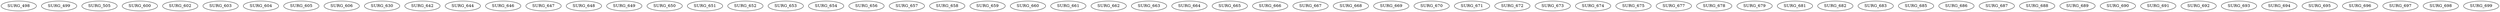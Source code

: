 digraph G {
    SURG_498;
    SURG_499;
    SURG_505;
    SURG_600;
    SURG_602;
    SURG_603;
    SURG_604;
    SURG_605;
    SURG_606;
    SURG_630;
    SURG_642;
    SURG_644;
    SURG_646;
    SURG_647;
    SURG_648;
    SURG_649;
    SURG_650;
    SURG_651;
    SURG_652;
    SURG_653;
    SURG_654;
    SURG_656;
    SURG_657;
    SURG_658;
    SURG_659;
    SURG_660;
    SURG_661;
    SURG_662;
    SURG_663;
    SURG_664;
    SURG_665;
    SURG_666;
    SURG_667;
    SURG_668;
    SURG_669;
    SURG_670;
    SURG_671;
    SURG_672;
    SURG_673;
    SURG_674;
    SURG_675;
    SURG_677;
    SURG_678;
    SURG_679;
    SURG_681;
    SURG_682;
    SURG_683;
    SURG_685;
    SURG_686;
    SURG_687;
    SURG_688;
    SURG_689;
    SURG_690;
    SURG_691;
    SURG_692;
    SURG_693;
    SURG_694;
    SURG_695;
    SURG_696;
    SURG_697;
    SURG_698;
    SURG_699;
}
